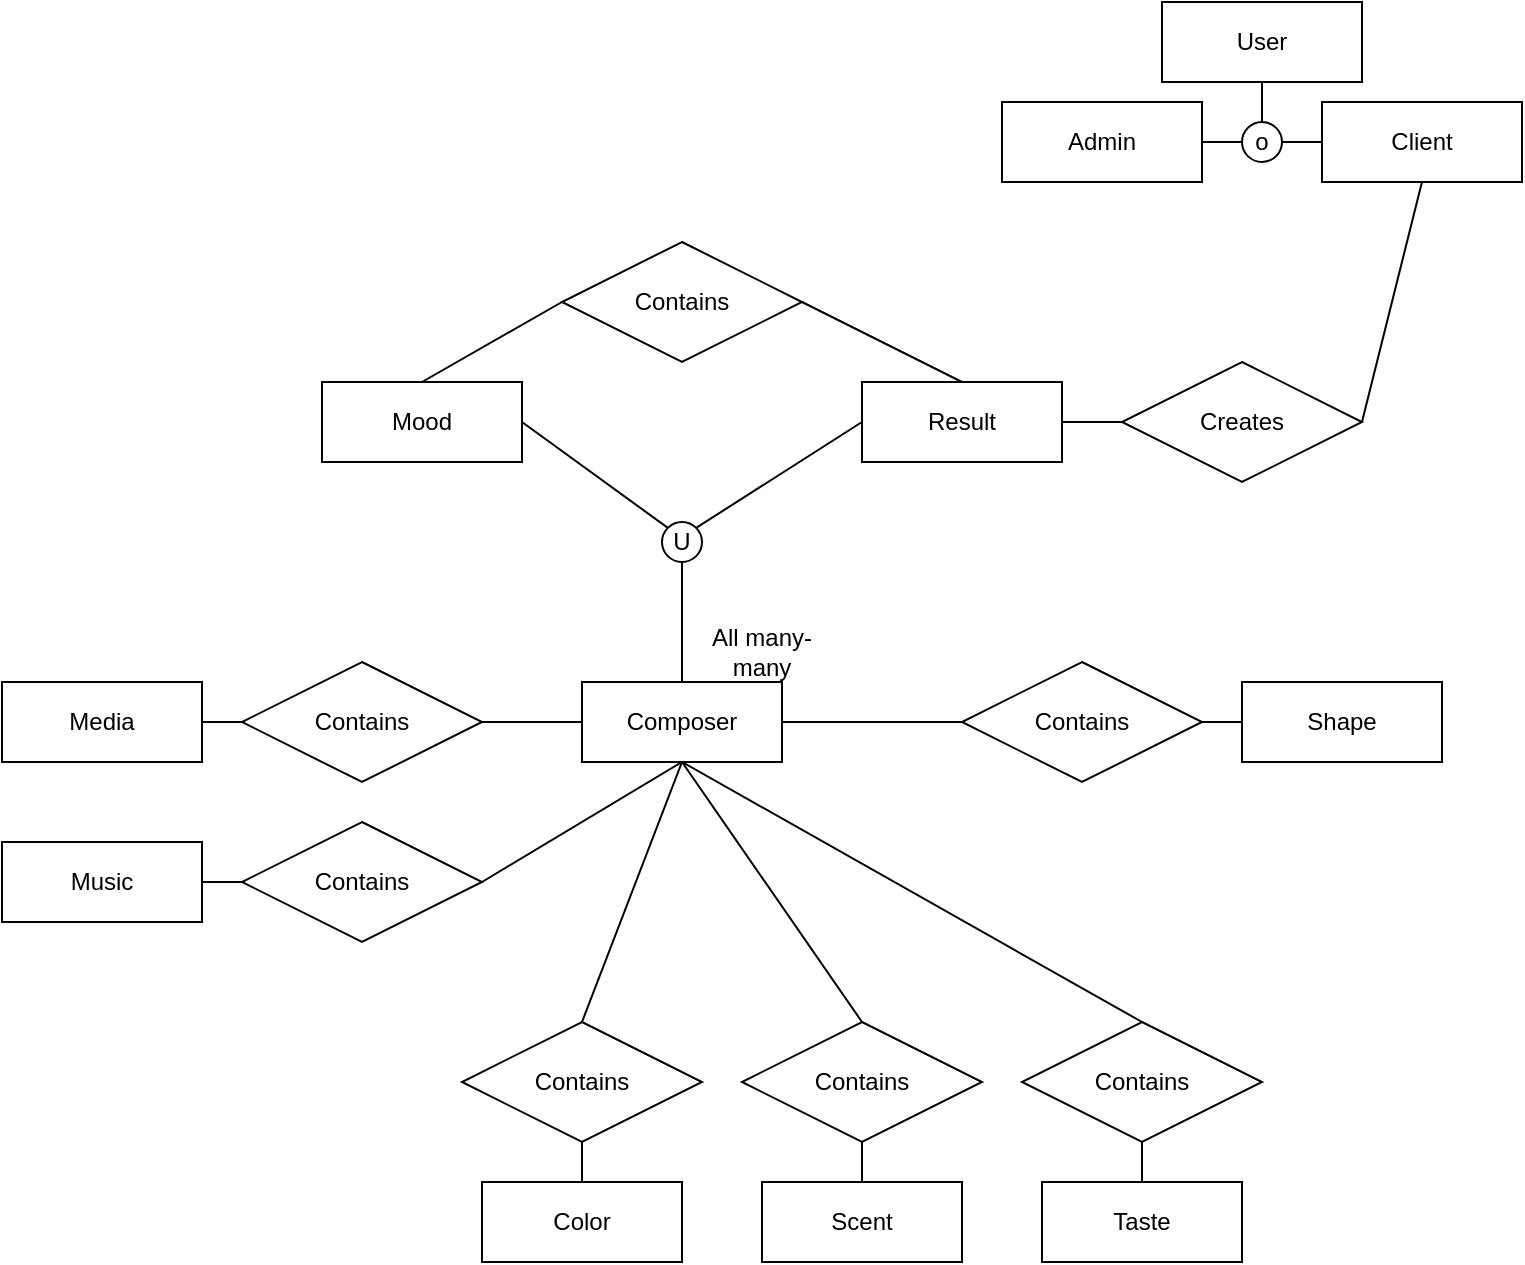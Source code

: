 <mxfile version="15.5.2" type="device"><diagram id="R2lEEEUBdFMjLlhIrx00" name="Page-1"><mxGraphModel dx="1038" dy="547" grid="1" gridSize="10" guides="1" tooltips="1" connect="1" arrows="1" fold="1" page="1" pageScale="1" pageWidth="850" pageHeight="1100" math="0" shadow="0" extFonts="Permanent Marker^https://fonts.googleapis.com/css?family=Permanent+Marker"><root><mxCell id="0"/><mxCell id="1" parent="0"/><mxCell id="izp6O5FqkutEKfVq1TAB-1" value="Composer" style="whiteSpace=wrap;html=1;align=center;" parent="1" vertex="1"><mxGeometry x="330" y="600" width="100" height="40" as="geometry"/></mxCell><mxCell id="izp6O5FqkutEKfVq1TAB-24" style="edgeStyle=none;rounded=0;orthogonalLoop=1;jettySize=auto;html=1;exitX=0.5;exitY=0;exitDx=0;exitDy=0;entryX=0.5;entryY=1;entryDx=0;entryDy=0;endArrow=none;endFill=0;" parent="1" source="izp6O5FqkutEKfVq1TAB-2" target="izp6O5FqkutEKfVq1TAB-15" edge="1"><mxGeometry relative="1" as="geometry"/></mxCell><mxCell id="izp6O5FqkutEKfVq1TAB-2" value="Color" style="whiteSpace=wrap;html=1;align=center;" parent="1" vertex="1"><mxGeometry x="280" y="850" width="100" height="40" as="geometry"/></mxCell><mxCell id="izp6O5FqkutEKfVq1TAB-25" style="edgeStyle=none;rounded=0;orthogonalLoop=1;jettySize=auto;html=1;exitX=0.5;exitY=0;exitDx=0;exitDy=0;entryX=0.5;entryY=1;entryDx=0;entryDy=0;endArrow=none;endFill=0;" parent="1" source="izp6O5FqkutEKfVq1TAB-3" target="izp6O5FqkutEKfVq1TAB-16" edge="1"><mxGeometry relative="1" as="geometry"/></mxCell><mxCell id="izp6O5FqkutEKfVq1TAB-3" value="Scent" style="whiteSpace=wrap;html=1;align=center;" parent="1" vertex="1"><mxGeometry x="420" y="850" width="100" height="40" as="geometry"/></mxCell><mxCell id="izp6O5FqkutEKfVq1TAB-26" style="edgeStyle=none;rounded=0;orthogonalLoop=1;jettySize=auto;html=1;exitX=0.5;exitY=0;exitDx=0;exitDy=0;entryX=0.5;entryY=1;entryDx=0;entryDy=0;endArrow=none;endFill=0;" parent="1" source="izp6O5FqkutEKfVq1TAB-4" target="izp6O5FqkutEKfVq1TAB-17" edge="1"><mxGeometry relative="1" as="geometry"/></mxCell><mxCell id="izp6O5FqkutEKfVq1TAB-4" value="Taste" style="whiteSpace=wrap;html=1;align=center;" parent="1" vertex="1"><mxGeometry x="560" y="850" width="100" height="40" as="geometry"/></mxCell><mxCell id="izp6O5FqkutEKfVq1TAB-5" value="Shape" style="whiteSpace=wrap;html=1;align=center;" parent="1" vertex="1"><mxGeometry x="660" y="600" width="100" height="40" as="geometry"/></mxCell><mxCell id="izp6O5FqkutEKfVq1TAB-22" style="edgeStyle=none;rounded=0;orthogonalLoop=1;jettySize=auto;html=1;exitX=1;exitY=0.5;exitDx=0;exitDy=0;entryX=0;entryY=0.5;entryDx=0;entryDy=0;endArrow=none;endFill=0;" parent="1" source="izp6O5FqkutEKfVq1TAB-6" target="izp6O5FqkutEKfVq1TAB-14" edge="1"><mxGeometry relative="1" as="geometry"/></mxCell><mxCell id="izp6O5FqkutEKfVq1TAB-6" value="Music" style="whiteSpace=wrap;html=1;align=center;" parent="1" vertex="1"><mxGeometry x="40" y="680" width="100" height="40" as="geometry"/></mxCell><mxCell id="izp6O5FqkutEKfVq1TAB-23" style="edgeStyle=none;rounded=0;orthogonalLoop=1;jettySize=auto;html=1;exitX=1;exitY=0.5;exitDx=0;exitDy=0;entryX=0;entryY=0.5;entryDx=0;entryDy=0;endArrow=none;endFill=0;" parent="1" source="izp6O5FqkutEKfVq1TAB-7" target="izp6O5FqkutEKfVq1TAB-13" edge="1"><mxGeometry relative="1" as="geometry"/></mxCell><mxCell id="izp6O5FqkutEKfVq1TAB-7" value="Media" style="whiteSpace=wrap;html=1;align=center;" parent="1" vertex="1"><mxGeometry x="40" y="600" width="100" height="40" as="geometry"/></mxCell><mxCell id="izp6O5FqkutEKfVq1TAB-8" value="User" style="whiteSpace=wrap;html=1;align=center;" parent="1" vertex="1"><mxGeometry x="620" y="260" width="100" height="40" as="geometry"/></mxCell><mxCell id="izp6O5FqkutEKfVq1TAB-9" value="Client" style="whiteSpace=wrap;html=1;align=center;" parent="1" vertex="1"><mxGeometry x="700" y="310" width="100" height="40" as="geometry"/></mxCell><mxCell id="WmB4tm19zHW8jceMlzRT-11" style="edgeStyle=none;rounded=0;orthogonalLoop=1;jettySize=auto;html=1;exitX=1;exitY=0.5;exitDx=0;exitDy=0;entryX=0;entryY=0.5;entryDx=0;entryDy=0;endArrow=none;endFill=0;" edge="1" parent="1" source="izp6O5FqkutEKfVq1TAB-10" target="WmB4tm19zHW8jceMlzRT-9"><mxGeometry relative="1" as="geometry"/></mxCell><mxCell id="izp6O5FqkutEKfVq1TAB-10" value="Admin" style="whiteSpace=wrap;html=1;align=center;" parent="1" vertex="1"><mxGeometry x="540" y="310" width="100" height="40" as="geometry"/></mxCell><mxCell id="WmB4tm19zHW8jceMlzRT-7" style="edgeStyle=none;rounded=0;orthogonalLoop=1;jettySize=auto;html=1;exitX=0.5;exitY=0;exitDx=0;exitDy=0;entryX=1;entryY=0.5;entryDx=0;entryDy=0;endArrow=none;endFill=0;" edge="1" parent="1" source="izp6O5FqkutEKfVq1TAB-11" target="WmB4tm19zHW8jceMlzRT-6"><mxGeometry relative="1" as="geometry"/></mxCell><mxCell id="izp6O5FqkutEKfVq1TAB-11" value="Result" style="whiteSpace=wrap;html=1;align=center;" parent="1" vertex="1"><mxGeometry x="470" y="450" width="100" height="40" as="geometry"/></mxCell><mxCell id="izp6O5FqkutEKfVq1TAB-21" style="edgeStyle=none;rounded=0;orthogonalLoop=1;jettySize=auto;html=1;exitX=1;exitY=0.5;exitDx=0;exitDy=0;entryX=0;entryY=0.5;entryDx=0;entryDy=0;endArrow=none;endFill=0;" parent="1" source="izp6O5FqkutEKfVq1TAB-13" target="izp6O5FqkutEKfVq1TAB-1" edge="1"><mxGeometry relative="1" as="geometry"/></mxCell><mxCell id="izp6O5FqkutEKfVq1TAB-13" value="Contains" style="shape=rhombus;perimeter=rhombusPerimeter;whiteSpace=wrap;html=1;align=center;" parent="1" vertex="1"><mxGeometry x="160" y="590" width="120" height="60" as="geometry"/></mxCell><mxCell id="izp6O5FqkutEKfVq1TAB-20" style="edgeStyle=none;rounded=0;orthogonalLoop=1;jettySize=auto;html=1;exitX=1;exitY=0.5;exitDx=0;exitDy=0;entryX=0.5;entryY=1;entryDx=0;entryDy=0;endArrow=none;endFill=0;" parent="1" source="izp6O5FqkutEKfVq1TAB-14" target="izp6O5FqkutEKfVq1TAB-1" edge="1"><mxGeometry relative="1" as="geometry"/></mxCell><mxCell id="izp6O5FqkutEKfVq1TAB-14" value="Contains" style="shape=rhombus;perimeter=rhombusPerimeter;whiteSpace=wrap;html=1;align=center;" parent="1" vertex="1"><mxGeometry x="160" y="670" width="120" height="60" as="geometry"/></mxCell><mxCell id="izp6O5FqkutEKfVq1TAB-19" style="edgeStyle=none;rounded=0;orthogonalLoop=1;jettySize=auto;html=1;exitX=0.5;exitY=0;exitDx=0;exitDy=0;entryX=0.5;entryY=1;entryDx=0;entryDy=0;endArrow=none;endFill=0;" parent="1" source="izp6O5FqkutEKfVq1TAB-15" target="izp6O5FqkutEKfVq1TAB-1" edge="1"><mxGeometry relative="1" as="geometry"/></mxCell><mxCell id="izp6O5FqkutEKfVq1TAB-15" value="Contains" style="shape=rhombus;perimeter=rhombusPerimeter;whiteSpace=wrap;html=1;align=center;" parent="1" vertex="1"><mxGeometry x="270" y="770" width="120" height="60" as="geometry"/></mxCell><mxCell id="izp6O5FqkutEKfVq1TAB-27" style="edgeStyle=none;rounded=0;orthogonalLoop=1;jettySize=auto;html=1;exitX=0.5;exitY=0;exitDx=0;exitDy=0;entryX=0.5;entryY=1;entryDx=0;entryDy=0;endArrow=none;endFill=0;" parent="1" source="izp6O5FqkutEKfVq1TAB-16" target="izp6O5FqkutEKfVq1TAB-1" edge="1"><mxGeometry relative="1" as="geometry"/></mxCell><mxCell id="izp6O5FqkutEKfVq1TAB-16" value="Contains" style="shape=rhombus;perimeter=rhombusPerimeter;whiteSpace=wrap;html=1;align=center;" parent="1" vertex="1"><mxGeometry x="410" y="770" width="120" height="60" as="geometry"/></mxCell><mxCell id="izp6O5FqkutEKfVq1TAB-28" style="edgeStyle=none;rounded=0;orthogonalLoop=1;jettySize=auto;html=1;exitX=0.5;exitY=0;exitDx=0;exitDy=0;endArrow=none;endFill=0;" parent="1" source="izp6O5FqkutEKfVq1TAB-17" edge="1"><mxGeometry relative="1" as="geometry"><mxPoint x="380" y="640" as="targetPoint"/></mxGeometry></mxCell><mxCell id="izp6O5FqkutEKfVq1TAB-17" value="Contains" style="shape=rhombus;perimeter=rhombusPerimeter;whiteSpace=wrap;html=1;align=center;" parent="1" vertex="1"><mxGeometry x="550" y="770" width="120" height="60" as="geometry"/></mxCell><mxCell id="izp6O5FqkutEKfVq1TAB-29" style="edgeStyle=none;rounded=0;orthogonalLoop=1;jettySize=auto;html=1;exitX=1;exitY=0.5;exitDx=0;exitDy=0;entryX=0;entryY=0.5;entryDx=0;entryDy=0;endArrow=none;endFill=0;" parent="1" source="izp6O5FqkutEKfVq1TAB-18" target="izp6O5FqkutEKfVq1TAB-5" edge="1"><mxGeometry relative="1" as="geometry"/></mxCell><mxCell id="izp6O5FqkutEKfVq1TAB-30" style="edgeStyle=none;rounded=0;orthogonalLoop=1;jettySize=auto;html=1;exitX=0;exitY=0.5;exitDx=0;exitDy=0;entryX=1;entryY=0.5;entryDx=0;entryDy=0;endArrow=none;endFill=0;" parent="1" source="izp6O5FqkutEKfVq1TAB-18" target="izp6O5FqkutEKfVq1TAB-1" edge="1"><mxGeometry relative="1" as="geometry"/></mxCell><mxCell id="izp6O5FqkutEKfVq1TAB-18" value="Contains" style="shape=rhombus;perimeter=rhombusPerimeter;whiteSpace=wrap;html=1;align=center;" parent="1" vertex="1"><mxGeometry x="520" y="590" width="120" height="60" as="geometry"/></mxCell><mxCell id="izp6O5FqkutEKfVq1TAB-31" value="All many-many" style="text;html=1;strokeColor=none;fillColor=none;align=center;verticalAlign=middle;whiteSpace=wrap;rounded=0;" parent="1" vertex="1"><mxGeometry x="390" y="570" width="60" height="30" as="geometry"/></mxCell><mxCell id="WmB4tm19zHW8jceMlzRT-3" style="rounded=0;orthogonalLoop=1;jettySize=auto;html=1;exitX=1;exitY=0.5;exitDx=0;exitDy=0;entryX=0;entryY=0;entryDx=0;entryDy=0;endArrow=none;endFill=0;" edge="1" parent="1" source="WmB4tm19zHW8jceMlzRT-1" target="WmB4tm19zHW8jceMlzRT-2"><mxGeometry relative="1" as="geometry"/></mxCell><mxCell id="WmB4tm19zHW8jceMlzRT-1" value="Mood" style="whiteSpace=wrap;html=1;align=center;" vertex="1" parent="1"><mxGeometry x="200" y="450" width="100" height="40" as="geometry"/></mxCell><mxCell id="WmB4tm19zHW8jceMlzRT-4" style="edgeStyle=none;rounded=0;orthogonalLoop=1;jettySize=auto;html=1;exitX=1;exitY=0;exitDx=0;exitDy=0;entryX=0;entryY=0.5;entryDx=0;entryDy=0;endArrow=none;endFill=0;" edge="1" parent="1" source="WmB4tm19zHW8jceMlzRT-2" target="izp6O5FqkutEKfVq1TAB-11"><mxGeometry relative="1" as="geometry"/></mxCell><mxCell id="WmB4tm19zHW8jceMlzRT-5" style="edgeStyle=none;rounded=0;orthogonalLoop=1;jettySize=auto;html=1;exitX=0.5;exitY=1;exitDx=0;exitDy=0;entryX=0.5;entryY=0;entryDx=0;entryDy=0;endArrow=none;endFill=0;" edge="1" parent="1" source="WmB4tm19zHW8jceMlzRT-2" target="izp6O5FqkutEKfVq1TAB-1"><mxGeometry relative="1" as="geometry"/></mxCell><mxCell id="WmB4tm19zHW8jceMlzRT-2" value="U" style="ellipse;whiteSpace=wrap;html=1;aspect=fixed;" vertex="1" parent="1"><mxGeometry x="370" y="520" width="20" height="20" as="geometry"/></mxCell><mxCell id="WmB4tm19zHW8jceMlzRT-8" style="edgeStyle=none;rounded=0;orthogonalLoop=1;jettySize=auto;html=1;exitX=0;exitY=0.5;exitDx=0;exitDy=0;entryX=0.5;entryY=0;entryDx=0;entryDy=0;endArrow=none;endFill=0;" edge="1" parent="1" source="WmB4tm19zHW8jceMlzRT-6" target="WmB4tm19zHW8jceMlzRT-1"><mxGeometry relative="1" as="geometry"/></mxCell><mxCell id="WmB4tm19zHW8jceMlzRT-6" value="Contains" style="shape=rhombus;perimeter=rhombusPerimeter;whiteSpace=wrap;html=1;align=center;" vertex="1" parent="1"><mxGeometry x="320" y="380" width="120" height="60" as="geometry"/></mxCell><mxCell id="WmB4tm19zHW8jceMlzRT-10" style="edgeStyle=none;rounded=0;orthogonalLoop=1;jettySize=auto;html=1;exitX=0.5;exitY=0;exitDx=0;exitDy=0;entryX=0.5;entryY=1;entryDx=0;entryDy=0;endArrow=none;endFill=0;" edge="1" parent="1" source="WmB4tm19zHW8jceMlzRT-9" target="izp6O5FqkutEKfVq1TAB-8"><mxGeometry relative="1" as="geometry"/></mxCell><mxCell id="WmB4tm19zHW8jceMlzRT-12" style="edgeStyle=none;rounded=0;orthogonalLoop=1;jettySize=auto;html=1;exitX=1;exitY=0.5;exitDx=0;exitDy=0;entryX=0;entryY=0.5;entryDx=0;entryDy=0;endArrow=none;endFill=0;" edge="1" parent="1" source="WmB4tm19zHW8jceMlzRT-9" target="izp6O5FqkutEKfVq1TAB-9"><mxGeometry relative="1" as="geometry"/></mxCell><mxCell id="WmB4tm19zHW8jceMlzRT-9" value="o" style="ellipse;whiteSpace=wrap;html=1;aspect=fixed;" vertex="1" parent="1"><mxGeometry x="660" y="320" width="20" height="20" as="geometry"/></mxCell><mxCell id="WmB4tm19zHW8jceMlzRT-14" style="edgeStyle=none;rounded=0;orthogonalLoop=1;jettySize=auto;html=1;exitX=0;exitY=0.5;exitDx=0;exitDy=0;entryX=1;entryY=0.5;entryDx=0;entryDy=0;endArrow=none;endFill=0;" edge="1" parent="1" source="WmB4tm19zHW8jceMlzRT-13" target="izp6O5FqkutEKfVq1TAB-11"><mxGeometry relative="1" as="geometry"/></mxCell><mxCell id="WmB4tm19zHW8jceMlzRT-15" style="edgeStyle=none;rounded=0;orthogonalLoop=1;jettySize=auto;html=1;exitX=1;exitY=0.5;exitDx=0;exitDy=0;entryX=0.5;entryY=1;entryDx=0;entryDy=0;endArrow=none;endFill=0;" edge="1" parent="1" source="WmB4tm19zHW8jceMlzRT-13" target="izp6O5FqkutEKfVq1TAB-9"><mxGeometry relative="1" as="geometry"/></mxCell><mxCell id="WmB4tm19zHW8jceMlzRT-13" value="Creates" style="shape=rhombus;perimeter=rhombusPerimeter;whiteSpace=wrap;html=1;align=center;" vertex="1" parent="1"><mxGeometry x="600" y="440" width="120" height="60" as="geometry"/></mxCell></root></mxGraphModel></diagram></mxfile>